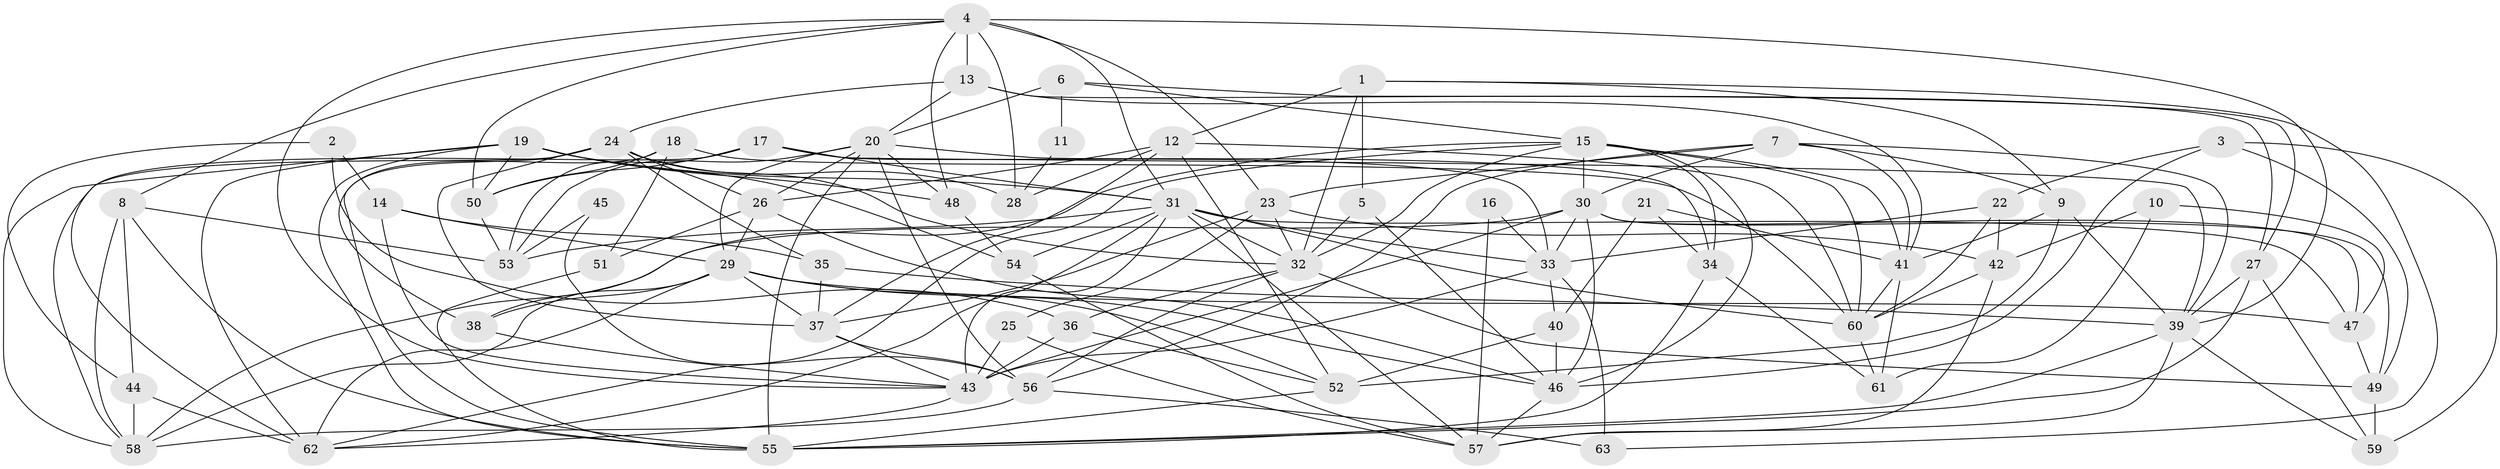 // original degree distribution, {5: 0.16, 3: 0.336, 6: 0.112, 4: 0.216, 9: 0.008, 2: 0.12, 7: 0.04, 8: 0.008}
// Generated by graph-tools (version 1.1) at 2025/02/03/09/25 03:02:03]
// undirected, 63 vertices, 177 edges
graph export_dot {
graph [start="1"]
  node [color=gray90,style=filled];
  1;
  2;
  3;
  4;
  5;
  6;
  7;
  8;
  9;
  10;
  11;
  12;
  13;
  14;
  15;
  16;
  17;
  18;
  19;
  20;
  21;
  22;
  23;
  24;
  25;
  26;
  27;
  28;
  29;
  30;
  31;
  32;
  33;
  34;
  35;
  36;
  37;
  38;
  39;
  40;
  41;
  42;
  43;
  44;
  45;
  46;
  47;
  48;
  49;
  50;
  51;
  52;
  53;
  54;
  55;
  56;
  57;
  58;
  59;
  60;
  61;
  62;
  63;
  1 -- 5 [weight=1.0];
  1 -- 9 [weight=1.0];
  1 -- 12 [weight=1.0];
  1 -- 32 [weight=1.0];
  1 -- 63 [weight=1.0];
  2 -- 14 [weight=1.0];
  2 -- 36 [weight=2.0];
  2 -- 44 [weight=1.0];
  3 -- 22 [weight=1.0];
  3 -- 46 [weight=1.0];
  3 -- 49 [weight=1.0];
  3 -- 59 [weight=2.0];
  4 -- 8 [weight=1.0];
  4 -- 13 [weight=1.0];
  4 -- 23 [weight=1.0];
  4 -- 28 [weight=1.0];
  4 -- 31 [weight=1.0];
  4 -- 39 [weight=1.0];
  4 -- 43 [weight=1.0];
  4 -- 48 [weight=1.0];
  4 -- 50 [weight=1.0];
  5 -- 32 [weight=1.0];
  5 -- 46 [weight=1.0];
  6 -- 11 [weight=1.0];
  6 -- 15 [weight=1.0];
  6 -- 20 [weight=2.0];
  6 -- 27 [weight=1.0];
  7 -- 9 [weight=1.0];
  7 -- 23 [weight=1.0];
  7 -- 30 [weight=1.0];
  7 -- 39 [weight=1.0];
  7 -- 41 [weight=1.0];
  7 -- 56 [weight=1.0];
  8 -- 44 [weight=1.0];
  8 -- 53 [weight=1.0];
  8 -- 55 [weight=1.0];
  8 -- 58 [weight=1.0];
  9 -- 39 [weight=1.0];
  9 -- 41 [weight=1.0];
  9 -- 52 [weight=1.0];
  10 -- 42 [weight=1.0];
  10 -- 47 [weight=1.0];
  10 -- 61 [weight=1.0];
  11 -- 28 [weight=1.0];
  12 -- 26 [weight=1.0];
  12 -- 28 [weight=1.0];
  12 -- 37 [weight=1.0];
  12 -- 52 [weight=1.0];
  12 -- 60 [weight=1.0];
  13 -- 20 [weight=1.0];
  13 -- 24 [weight=1.0];
  13 -- 27 [weight=1.0];
  13 -- 41 [weight=1.0];
  14 -- 29 [weight=1.0];
  14 -- 35 [weight=1.0];
  14 -- 43 [weight=1.0];
  15 -- 30 [weight=1.0];
  15 -- 32 [weight=1.0];
  15 -- 34 [weight=1.0];
  15 -- 38 [weight=1.0];
  15 -- 41 [weight=1.0];
  15 -- 46 [weight=1.0];
  15 -- 60 [weight=1.0];
  15 -- 62 [weight=1.0];
  16 -- 33 [weight=1.0];
  16 -- 57 [weight=2.0];
  17 -- 31 [weight=1.0];
  17 -- 33 [weight=1.0];
  17 -- 39 [weight=1.0];
  17 -- 50 [weight=1.0];
  17 -- 53 [weight=1.0];
  17 -- 58 [weight=1.0];
  18 -- 50 [weight=1.0];
  18 -- 51 [weight=1.0];
  18 -- 55 [weight=1.0];
  18 -- 60 [weight=1.0];
  19 -- 31 [weight=1.0];
  19 -- 48 [weight=1.0];
  19 -- 50 [weight=1.0];
  19 -- 54 [weight=1.0];
  19 -- 55 [weight=1.0];
  19 -- 58 [weight=1.0];
  19 -- 62 [weight=1.0];
  20 -- 26 [weight=1.0];
  20 -- 29 [weight=1.0];
  20 -- 34 [weight=1.0];
  20 -- 48 [weight=1.0];
  20 -- 53 [weight=1.0];
  20 -- 55 [weight=1.0];
  20 -- 56 [weight=1.0];
  21 -- 34 [weight=1.0];
  21 -- 40 [weight=1.0];
  21 -- 41 [weight=1.0];
  22 -- 33 [weight=1.0];
  22 -- 42 [weight=1.0];
  22 -- 60 [weight=1.0];
  23 -- 25 [weight=1.0];
  23 -- 32 [weight=1.0];
  23 -- 37 [weight=1.0];
  23 -- 42 [weight=1.0];
  24 -- 26 [weight=1.0];
  24 -- 28 [weight=2.0];
  24 -- 32 [weight=1.0];
  24 -- 35 [weight=1.0];
  24 -- 37 [weight=1.0];
  24 -- 38 [weight=2.0];
  24 -- 62 [weight=1.0];
  25 -- 43 [weight=1.0];
  25 -- 57 [weight=1.0];
  26 -- 29 [weight=1.0];
  26 -- 46 [weight=1.0];
  26 -- 51 [weight=1.0];
  27 -- 39 [weight=2.0];
  27 -- 55 [weight=1.0];
  27 -- 59 [weight=1.0];
  29 -- 37 [weight=1.0];
  29 -- 38 [weight=1.0];
  29 -- 46 [weight=1.0];
  29 -- 47 [weight=1.0];
  29 -- 52 [weight=1.0];
  29 -- 58 [weight=1.0];
  29 -- 62 [weight=1.0];
  30 -- 33 [weight=1.0];
  30 -- 43 [weight=1.0];
  30 -- 46 [weight=2.0];
  30 -- 47 [weight=1.0];
  30 -- 49 [weight=1.0];
  30 -- 58 [weight=1.0];
  31 -- 32 [weight=1.0];
  31 -- 33 [weight=1.0];
  31 -- 43 [weight=1.0];
  31 -- 47 [weight=1.0];
  31 -- 53 [weight=1.0];
  31 -- 54 [weight=1.0];
  31 -- 57 [weight=2.0];
  31 -- 60 [weight=1.0];
  31 -- 62 [weight=1.0];
  32 -- 36 [weight=1.0];
  32 -- 49 [weight=1.0];
  32 -- 56 [weight=1.0];
  33 -- 40 [weight=1.0];
  33 -- 43 [weight=1.0];
  33 -- 63 [weight=1.0];
  34 -- 55 [weight=1.0];
  34 -- 61 [weight=1.0];
  35 -- 37 [weight=1.0];
  35 -- 39 [weight=1.0];
  36 -- 43 [weight=1.0];
  36 -- 52 [weight=1.0];
  37 -- 43 [weight=1.0];
  37 -- 56 [weight=1.0];
  38 -- 43 [weight=1.0];
  39 -- 55 [weight=1.0];
  39 -- 57 [weight=1.0];
  39 -- 59 [weight=1.0];
  40 -- 46 [weight=1.0];
  40 -- 52 [weight=1.0];
  41 -- 60 [weight=1.0];
  41 -- 61 [weight=1.0];
  42 -- 57 [weight=1.0];
  42 -- 60 [weight=1.0];
  43 -- 62 [weight=1.0];
  44 -- 58 [weight=1.0];
  44 -- 62 [weight=1.0];
  45 -- 53 [weight=1.0];
  45 -- 56 [weight=1.0];
  46 -- 57 [weight=1.0];
  47 -- 49 [weight=1.0];
  48 -- 54 [weight=1.0];
  49 -- 59 [weight=1.0];
  50 -- 53 [weight=1.0];
  51 -- 55 [weight=1.0];
  52 -- 55 [weight=1.0];
  54 -- 57 [weight=1.0];
  56 -- 58 [weight=1.0];
  56 -- 63 [weight=1.0];
  60 -- 61 [weight=1.0];
}
